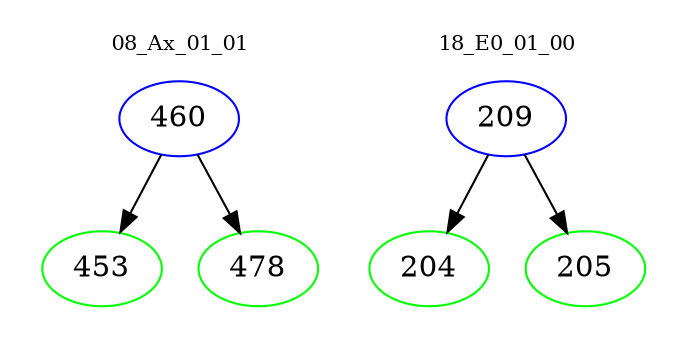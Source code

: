 digraph{
subgraph cluster_0 {
color = white
label = "08_Ax_01_01";
fontsize=10;
T0_460 [label="460", color="blue"]
T0_460 -> T0_453 [color="black"]
T0_453 [label="453", color="green"]
T0_460 -> T0_478 [color="black"]
T0_478 [label="478", color="green"]
}
subgraph cluster_1 {
color = white
label = "18_E0_01_00";
fontsize=10;
T1_209 [label="209", color="blue"]
T1_209 -> T1_204 [color="black"]
T1_204 [label="204", color="green"]
T1_209 -> T1_205 [color="black"]
T1_205 [label="205", color="green"]
}
}
